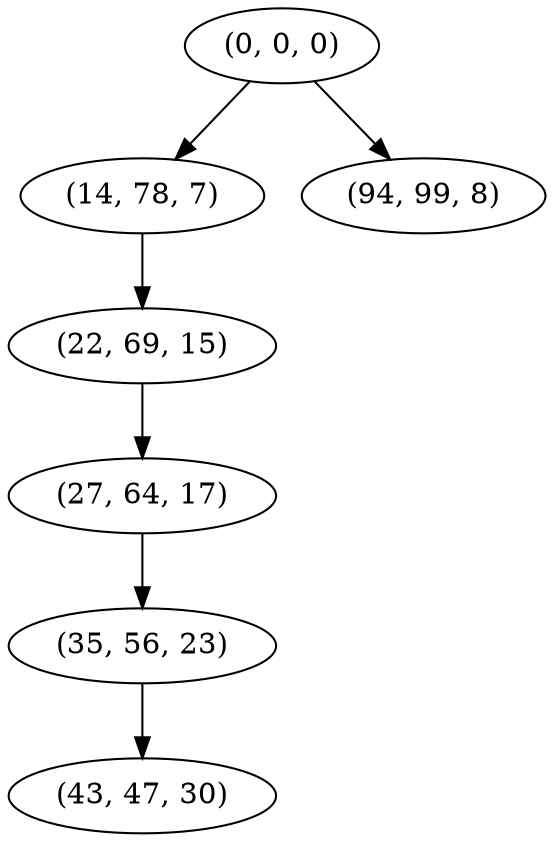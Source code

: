 digraph tree {
    "(0, 0, 0)";
    "(14, 78, 7)";
    "(22, 69, 15)";
    "(27, 64, 17)";
    "(35, 56, 23)";
    "(43, 47, 30)";
    "(94, 99, 8)";
    "(0, 0, 0)" -> "(14, 78, 7)";
    "(0, 0, 0)" -> "(94, 99, 8)";
    "(14, 78, 7)" -> "(22, 69, 15)";
    "(22, 69, 15)" -> "(27, 64, 17)";
    "(27, 64, 17)" -> "(35, 56, 23)";
    "(35, 56, 23)" -> "(43, 47, 30)";
}
